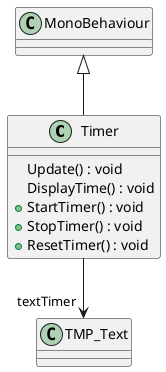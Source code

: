 @startuml
class Timer {
    Update() : void
    DisplayTime() : void
    + StartTimer() : void
    + StopTimer() : void
    + ResetTimer() : void
}
MonoBehaviour <|-- Timer
Timer --> "textTimer" TMP_Text
@enduml
